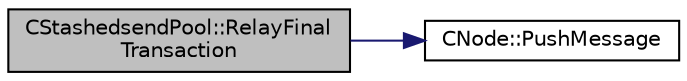digraph "CStashedsendPool::RelayFinalTransaction"
{
  edge [fontname="Helvetica",fontsize="10",labelfontname="Helvetica",labelfontsize="10"];
  node [fontname="Helvetica",fontsize="10",shape=record];
  rankdir="LR";
  Node2281 [label="CStashedsendPool::RelayFinal\lTransaction",height=0.2,width=0.4,color="black", fillcolor="grey75", style="filled", fontcolor="black"];
  Node2281 -> Node2282 [color="midnightblue",fontsize="10",style="solid",fontname="Helvetica"];
  Node2282 [label="CNode::PushMessage",height=0.2,width=0.4,color="black", fillcolor="white", style="filled",URL="$d1/d64/class_c_node.html#a204fda3d33404cb37698c085b1583ab2"];
}
